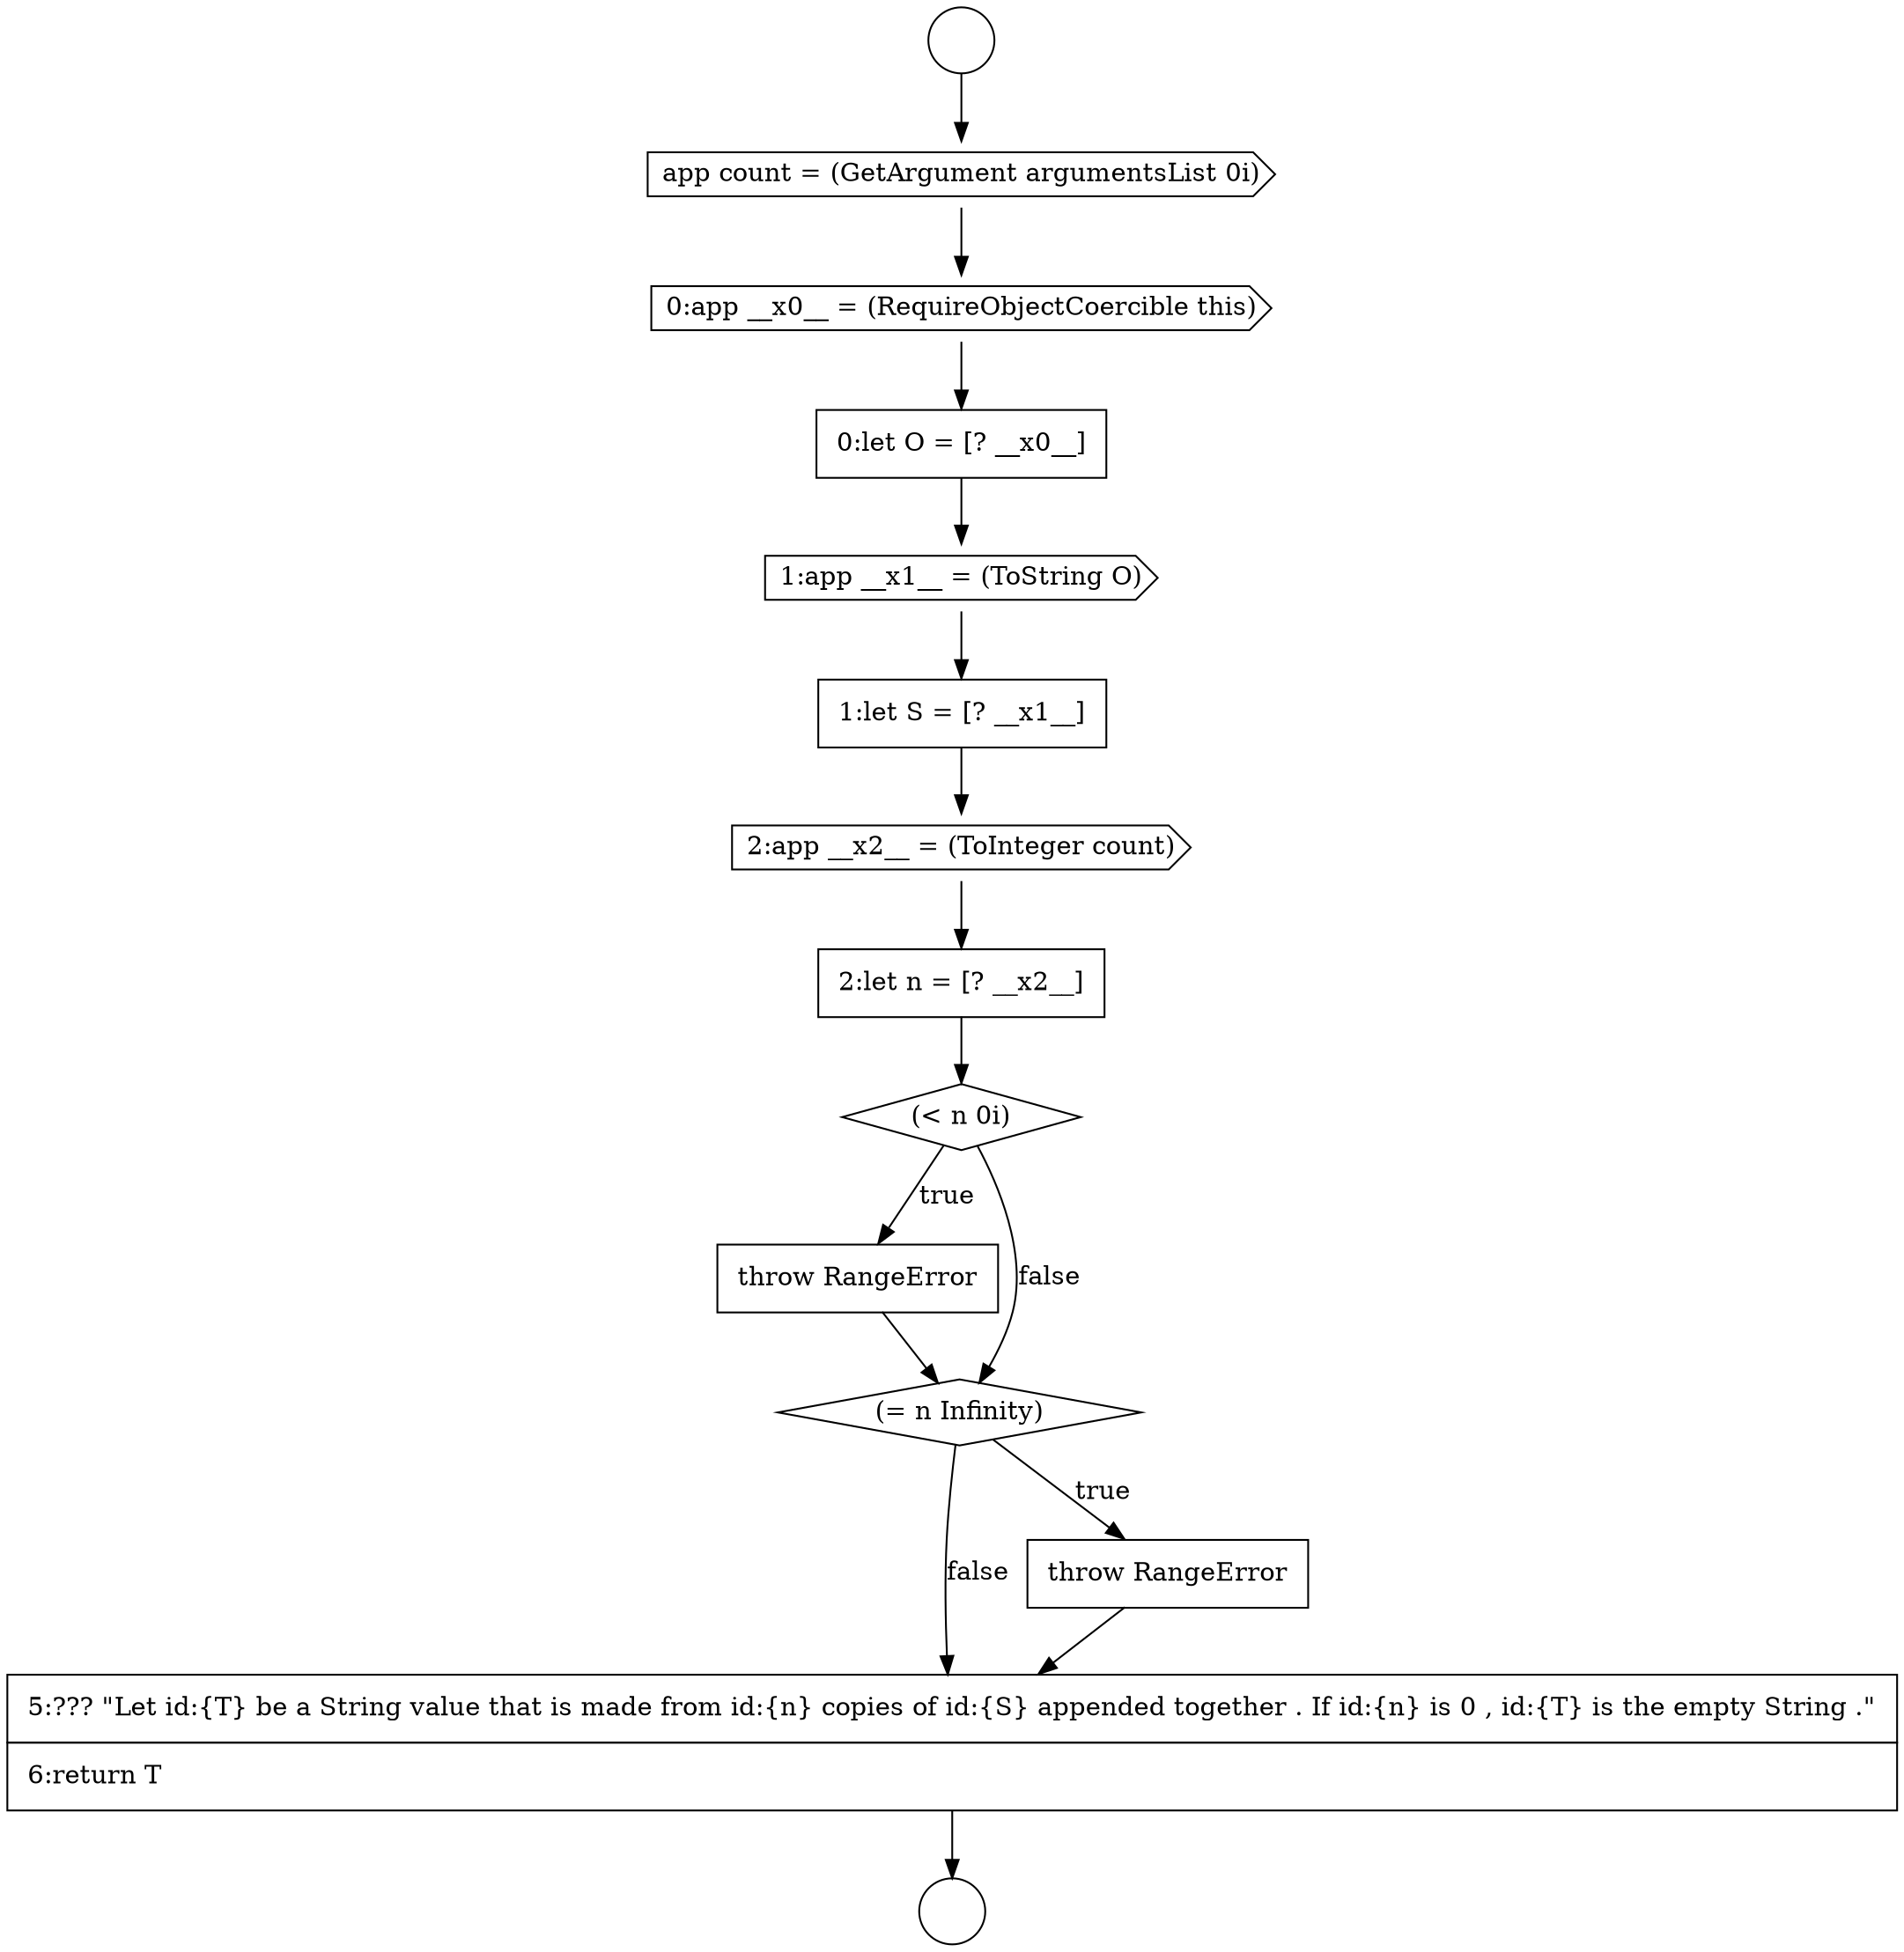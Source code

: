 digraph {
  node12490 [shape=none, margin=0, label=<<font color="black">
    <table border="0" cellborder="1" cellspacing="0" cellpadding="10">
      <tr><td align="left">5:??? &quot;Let id:{T} be a String value that is made from id:{n} copies of id:{S} appended together . If id:{n} is 0 , id:{T} is the empty String .&quot;</td></tr>
      <tr><td align="left">6:return T</td></tr>
    </table>
  </font>> color="black" fillcolor="white" style=filled]
  node12479 [shape=cds, label=<<font color="black">app count = (GetArgument argumentsList 0i)</font>> color="black" fillcolor="white" style=filled]
  node12485 [shape=none, margin=0, label=<<font color="black">
    <table border="0" cellborder="1" cellspacing="0" cellpadding="10">
      <tr><td align="left">2:let n = [? __x2__]</td></tr>
    </table>
  </font>> color="black" fillcolor="white" style=filled]
  node12489 [shape=none, margin=0, label=<<font color="black">
    <table border="0" cellborder="1" cellspacing="0" cellpadding="10">
      <tr><td align="left">throw RangeError</td></tr>
    </table>
  </font>> color="black" fillcolor="white" style=filled]
  node12478 [shape=circle label=" " color="black" fillcolor="white" style=filled]
  node12481 [shape=none, margin=0, label=<<font color="black">
    <table border="0" cellborder="1" cellspacing="0" cellpadding="10">
      <tr><td align="left">0:let O = [? __x0__]</td></tr>
    </table>
  </font>> color="black" fillcolor="white" style=filled]
  node12486 [shape=diamond, label=<<font color="black">(&lt; n 0i)</font>> color="black" fillcolor="white" style=filled]
  node12483 [shape=none, margin=0, label=<<font color="black">
    <table border="0" cellborder="1" cellspacing="0" cellpadding="10">
      <tr><td align="left">1:let S = [? __x1__]</td></tr>
    </table>
  </font>> color="black" fillcolor="white" style=filled]
  node12477 [shape=circle label=" " color="black" fillcolor="white" style=filled]
  node12482 [shape=cds, label=<<font color="black">1:app __x1__ = (ToString O)</font>> color="black" fillcolor="white" style=filled]
  node12487 [shape=none, margin=0, label=<<font color="black">
    <table border="0" cellborder="1" cellspacing="0" cellpadding="10">
      <tr><td align="left">throw RangeError</td></tr>
    </table>
  </font>> color="black" fillcolor="white" style=filled]
  node12484 [shape=cds, label=<<font color="black">2:app __x2__ = (ToInteger count)</font>> color="black" fillcolor="white" style=filled]
  node12480 [shape=cds, label=<<font color="black">0:app __x0__ = (RequireObjectCoercible this)</font>> color="black" fillcolor="white" style=filled]
  node12488 [shape=diamond, label=<<font color="black">(= n Infinity)</font>> color="black" fillcolor="white" style=filled]
  node12490 -> node12478 [ color="black"]
  node12479 -> node12480 [ color="black"]
  node12486 -> node12487 [label=<<font color="black">true</font>> color="black"]
  node12486 -> node12488 [label=<<font color="black">false</font>> color="black"]
  node12481 -> node12482 [ color="black"]
  node12487 -> node12488 [ color="black"]
  node12488 -> node12489 [label=<<font color="black">true</font>> color="black"]
  node12488 -> node12490 [label=<<font color="black">false</font>> color="black"]
  node12485 -> node12486 [ color="black"]
  node12477 -> node12479 [ color="black"]
  node12483 -> node12484 [ color="black"]
  node12480 -> node12481 [ color="black"]
  node12482 -> node12483 [ color="black"]
  node12484 -> node12485 [ color="black"]
  node12489 -> node12490 [ color="black"]
}

